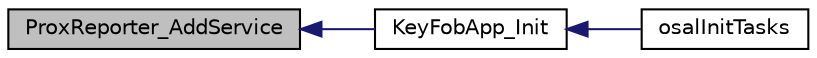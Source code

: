 digraph "ProxReporter_AddService"
{
  edge [fontname="Helvetica",fontsize="10",labelfontname="Helvetica",labelfontsize="10"];
  node [fontname="Helvetica",fontsize="10",shape=record];
  rankdir="LR";
  Node1 [label="ProxReporter_AddService",height=0.2,width=0.4,color="black", fillcolor="grey75", style="filled" fontcolor="black"];
  Node1 -> Node2 [dir="back",color="midnightblue",fontsize="10",style="solid",fontname="Helvetica"];
  Node2 [label="KeyFobApp_Init",height=0.2,width=0.4,color="black", fillcolor="white", style="filled",URL="$keyfobdemo_8h.html#a1f00cbcb76e97e9623514c3b41975921"];
  Node2 -> Node3 [dir="back",color="midnightblue",fontsize="10",style="solid",fontname="Helvetica"];
  Node3 [label="osalInitTasks",height=0.2,width=0.4,color="black", fillcolor="white", style="filled",URL="$_o_s_a_l___key_fob_demo_8c.html#a7ad49ef9f96d7753c3e77e0e69231bb2"];
}
